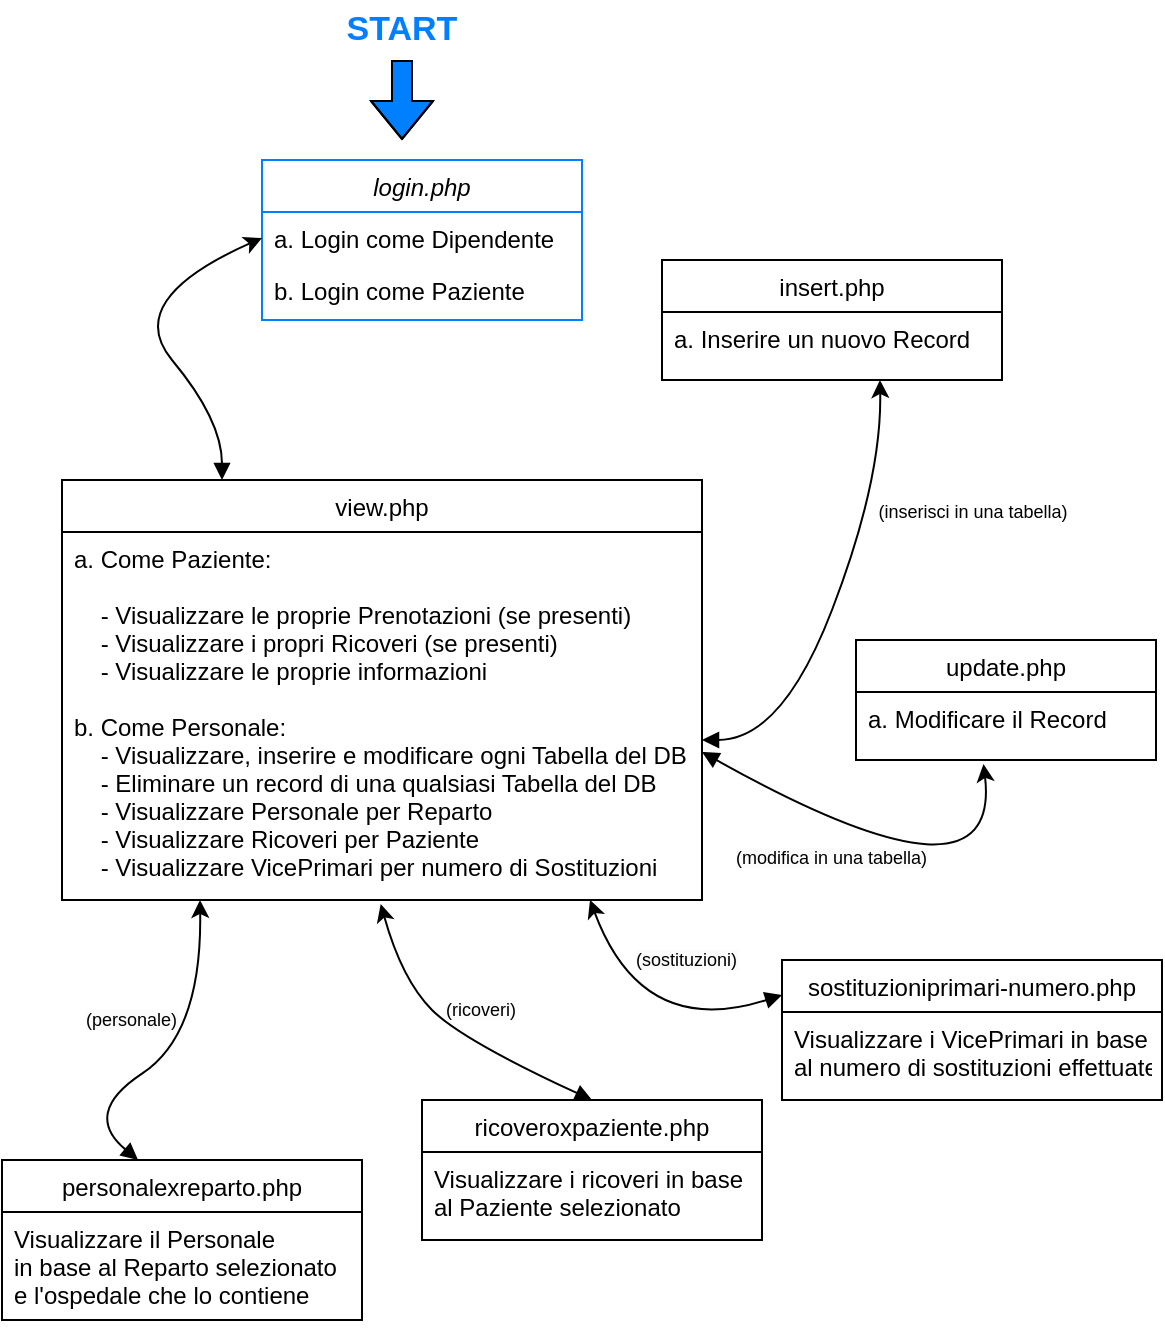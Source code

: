 <mxfile version="24.5.4" type="google">
  <diagram id="C5RBs43oDa-KdzZeNtuy" name="Page-1">
    <mxGraphModel dx="1034" dy="458" grid="1" gridSize="10" guides="1" tooltips="1" connect="1" arrows="1" fold="1" page="1" pageScale="1" pageWidth="827" pageHeight="1169" math="0" shadow="0">
      <root>
        <mxCell id="WIyWlLk6GJQsqaUBKTNV-0" />
        <mxCell id="WIyWlLk6GJQsqaUBKTNV-1" parent="WIyWlLk6GJQsqaUBKTNV-0" />
        <mxCell id="zkfFHV4jXpPFQw0GAbJ--0" value="login.php" style="swimlane;fontStyle=2;align=center;verticalAlign=top;childLayout=stackLayout;horizontal=1;startSize=26;horizontalStack=0;resizeParent=1;resizeLast=0;collapsible=1;marginBottom=0;rounded=0;shadow=0;strokeWidth=1;strokeColor=#007FFF;" parent="WIyWlLk6GJQsqaUBKTNV-1" vertex="1">
          <mxGeometry x="220" y="120" width="160" height="80" as="geometry">
            <mxRectangle x="230" y="140" width="160" height="26" as="alternateBounds" />
          </mxGeometry>
        </mxCell>
        <mxCell id="zkfFHV4jXpPFQw0GAbJ--1" value="a. Login come Dipendente &#xa;" style="text;align=left;verticalAlign=top;spacingLeft=4;spacingRight=4;overflow=hidden;rotatable=0;points=[[0,0.5],[1,0.5]];portConstraint=eastwest;" parent="zkfFHV4jXpPFQw0GAbJ--0" vertex="1">
          <mxGeometry y="26" width="160" height="26" as="geometry" />
        </mxCell>
        <mxCell id="zkfFHV4jXpPFQw0GAbJ--2" value="b. Login come Paziente" style="text;align=left;verticalAlign=top;spacingLeft=4;spacingRight=4;overflow=hidden;rotatable=0;points=[[0,0.5],[1,0.5]];portConstraint=eastwest;rounded=0;shadow=0;html=0;" parent="zkfFHV4jXpPFQw0GAbJ--0" vertex="1">
          <mxGeometry y="52" width="160" height="26" as="geometry" />
        </mxCell>
        <mxCell id="zkfFHV4jXpPFQw0GAbJ--6" value="view.php" style="swimlane;fontStyle=0;align=center;verticalAlign=top;childLayout=stackLayout;horizontal=1;startSize=26;horizontalStack=0;resizeParent=1;resizeLast=0;collapsible=1;marginBottom=0;rounded=0;shadow=0;strokeWidth=1;" parent="WIyWlLk6GJQsqaUBKTNV-1" vertex="1">
          <mxGeometry x="120" y="280" width="320" height="210" as="geometry">
            <mxRectangle x="130" y="380" width="160" height="26" as="alternateBounds" />
          </mxGeometry>
        </mxCell>
        <mxCell id="zkfFHV4jXpPFQw0GAbJ--7" value="a. Come Paziente:&#xa;&#xa;    - Visualizzare le proprie Prenotazioni (se presenti)&#xa;    - Visualizzare i propri Ricoveri (se presenti)&#xa;    - Visualizzare le proprie informazioni&#xa;&#xa;b. Come Personale:&#xa;    - Visualizzare, inserire e modificare ogni Tabella del DB&#xa;    - Eliminare un record di una qualsiasi Tabella del DB&#xa;    - Visualizzare Personale per Reparto&#xa;    - Visualizzare Ricoveri per Paziente&#xa;    - Visualizzare VicePrimari per numero di Sostituzioni&#xa;&#xa;&#xa;" style="text;align=left;verticalAlign=top;spacingLeft=4;spacingRight=4;overflow=hidden;rotatable=0;points=[[0,0.5],[1,0.5]];portConstraint=eastwest;" parent="zkfFHV4jXpPFQw0GAbJ--6" vertex="1">
          <mxGeometry y="26" width="320" height="184" as="geometry" />
        </mxCell>
        <mxCell id="gjrWJctj4SQH4WCfAnjb-2" style="edgeStyle=orthogonalEdgeStyle;rounded=0;orthogonalLoop=1;jettySize=auto;html=1;exitX=0.5;exitY=1;exitDx=0;exitDy=0;shape=flexArrow;strokeColor=default;fillColor=#007FFF;" parent="WIyWlLk6GJQsqaUBKTNV-1" source="gjrWJctj4SQH4WCfAnjb-0" edge="1">
          <mxGeometry relative="1" as="geometry">
            <mxPoint x="290" y="110" as="targetPoint" />
          </mxGeometry>
        </mxCell>
        <mxCell id="gjrWJctj4SQH4WCfAnjb-0" value="&lt;b&gt;&lt;font color=&quot;#007fff&quot; style=&quot;font-size: 17px;&quot;&gt;START&lt;/font&gt;&lt;/b&gt;" style="text;html=1;align=center;verticalAlign=middle;whiteSpace=wrap;rounded=0;" parent="WIyWlLk6GJQsqaUBKTNV-1" vertex="1">
          <mxGeometry x="260" y="40" width="60" height="30" as="geometry" />
        </mxCell>
        <mxCell id="gjrWJctj4SQH4WCfAnjb-4" value="" style="curved=1;endArrow=classic;html=1;rounded=0;entryX=0;entryY=0.5;entryDx=0;entryDy=0;exitX=0.25;exitY=0;exitDx=0;exitDy=0;startArrow=block;startFill=1;" parent="WIyWlLk6GJQsqaUBKTNV-1" source="zkfFHV4jXpPFQw0GAbJ--6" target="zkfFHV4jXpPFQw0GAbJ--1" edge="1">
          <mxGeometry width="50" height="50" relative="1" as="geometry">
            <mxPoint x="290" y="340" as="sourcePoint" />
            <mxPoint x="340" y="290" as="targetPoint" />
            <Array as="points">
              <mxPoint x="200" y="250" />
              <mxPoint x="150" y="190" />
            </Array>
          </mxGeometry>
        </mxCell>
        <mxCell id="gjrWJctj4SQH4WCfAnjb-6" value="insert.php" style="swimlane;fontStyle=0;align=center;verticalAlign=top;childLayout=stackLayout;horizontal=1;startSize=26;horizontalStack=0;resizeParent=1;resizeLast=0;collapsible=1;marginBottom=0;rounded=0;shadow=0;strokeWidth=1;" parent="WIyWlLk6GJQsqaUBKTNV-1" vertex="1">
          <mxGeometry x="420" y="170" width="170" height="60" as="geometry">
            <mxRectangle x="130" y="380" width="160" height="26" as="alternateBounds" />
          </mxGeometry>
        </mxCell>
        <mxCell id="gjrWJctj4SQH4WCfAnjb-7" value="a. Inserire un nuovo Record&#xa;&#xa;" style="text;align=left;verticalAlign=top;spacingLeft=4;spacingRight=4;overflow=hidden;rotatable=0;points=[[0,0.5],[1,0.5]];portConstraint=eastwest;" parent="gjrWJctj4SQH4WCfAnjb-6" vertex="1">
          <mxGeometry y="26" width="170" height="34" as="geometry" />
        </mxCell>
        <mxCell id="gjrWJctj4SQH4WCfAnjb-9" value="" style="curved=1;endArrow=classic;html=1;rounded=0;entryX=0.641;entryY=1;entryDx=0;entryDy=0;entryPerimeter=0;startArrow=block;startFill=1;" parent="WIyWlLk6GJQsqaUBKTNV-1" target="gjrWJctj4SQH4WCfAnjb-7" edge="1">
          <mxGeometry width="50" height="50" relative="1" as="geometry">
            <mxPoint x="440" y="410" as="sourcePoint" />
            <mxPoint x="480" y="360" as="targetPoint" />
            <Array as="points">
              <mxPoint x="480" y="410" />
              <mxPoint x="530" y="280" />
            </Array>
          </mxGeometry>
        </mxCell>
        <mxCell id="gjrWJctj4SQH4WCfAnjb-11" value="update.php" style="swimlane;fontStyle=0;align=center;verticalAlign=top;childLayout=stackLayout;horizontal=1;startSize=26;horizontalStack=0;resizeParent=1;resizeLast=0;collapsible=1;marginBottom=0;rounded=0;shadow=0;strokeWidth=1;" parent="WIyWlLk6GJQsqaUBKTNV-1" vertex="1">
          <mxGeometry x="517" y="360" width="150" height="60" as="geometry">
            <mxRectangle x="130" y="380" width="160" height="26" as="alternateBounds" />
          </mxGeometry>
        </mxCell>
        <mxCell id="gjrWJctj4SQH4WCfAnjb-12" value="a. Modificare il Record&#xa;&#xa;" style="text;align=left;verticalAlign=top;spacingLeft=4;spacingRight=4;overflow=hidden;rotatable=0;points=[[0,0.5],[1,0.5]];portConstraint=eastwest;" parent="gjrWJctj4SQH4WCfAnjb-11" vertex="1">
          <mxGeometry y="26" width="150" height="34" as="geometry" />
        </mxCell>
        <mxCell id="gjrWJctj4SQH4WCfAnjb-18" value="" style="curved=1;endArrow=classic;html=1;rounded=0;entryX=0.425;entryY=1.059;entryDx=0;entryDy=0;entryPerimeter=0;startArrow=block;startFill=1;" parent="WIyWlLk6GJQsqaUBKTNV-1" target="gjrWJctj4SQH4WCfAnjb-12" edge="1">
          <mxGeometry width="50" height="50" relative="1" as="geometry">
            <mxPoint x="440" y="416" as="sourcePoint" />
            <mxPoint x="550" y="490" as="targetPoint" />
            <Array as="points">
              <mxPoint x="590" y="500" />
            </Array>
          </mxGeometry>
        </mxCell>
        <mxCell id="gjrWJctj4SQH4WCfAnjb-19" value="" style="curved=1;endArrow=classic;html=1;rounded=0;startArrow=block;startFill=1;exitX=0.378;exitY=0;exitDx=0;exitDy=0;exitPerimeter=0;" parent="WIyWlLk6GJQsqaUBKTNV-1" source="gjrWJctj4SQH4WCfAnjb-23" edge="1">
          <mxGeometry width="50" height="50" relative="1" as="geometry">
            <mxPoint x="110" y="616.69" as="sourcePoint" />
            <mxPoint x="189" y="490" as="targetPoint" />
            <Array as="points">
              <mxPoint x="130" y="596.69" />
              <mxPoint x="190" y="557" />
            </Array>
          </mxGeometry>
        </mxCell>
        <mxCell id="gjrWJctj4SQH4WCfAnjb-21" value="" style="curved=1;endArrow=classic;html=1;rounded=0;entryX=0.498;entryY=1.011;entryDx=0;entryDy=0;entryPerimeter=0;startArrow=block;startFill=1;exitX=0.5;exitY=0;exitDx=0;exitDy=0;" parent="WIyWlLk6GJQsqaUBKTNV-1" source="gjrWJctj4SQH4WCfAnjb-25" target="zkfFHV4jXpPFQw0GAbJ--7" edge="1">
          <mxGeometry width="50" height="50" relative="1" as="geometry">
            <mxPoint x="270" y="620" as="sourcePoint" />
            <mxPoint x="310" y="530" as="targetPoint" />
            <Array as="points">
              <mxPoint x="320" y="560" />
              <mxPoint x="290" y="530" />
            </Array>
          </mxGeometry>
        </mxCell>
        <mxCell id="gjrWJctj4SQH4WCfAnjb-22" value="" style="curved=1;endArrow=classic;html=1;rounded=0;entryX=0.825;entryY=1;entryDx=0;entryDy=0;entryPerimeter=0;startArrow=block;startFill=1;exitX=0;exitY=0.25;exitDx=0;exitDy=0;" parent="WIyWlLk6GJQsqaUBKTNV-1" source="gjrWJctj4SQH4WCfAnjb-27" target="zkfFHV4jXpPFQw0GAbJ--7" edge="1">
          <mxGeometry width="50" height="50" relative="1" as="geometry">
            <mxPoint x="430" y="610" as="sourcePoint" />
            <mxPoint x="310" y="530" as="targetPoint" />
            <Array as="points">
              <mxPoint x="410" y="560" />
            </Array>
          </mxGeometry>
        </mxCell>
        <mxCell id="gjrWJctj4SQH4WCfAnjb-23" value="personalexreparto.php" style="swimlane;fontStyle=0;align=center;verticalAlign=top;childLayout=stackLayout;horizontal=1;startSize=26;horizontalStack=0;resizeParent=1;resizeLast=0;collapsible=1;marginBottom=0;rounded=0;shadow=0;strokeWidth=1;" parent="WIyWlLk6GJQsqaUBKTNV-1" vertex="1">
          <mxGeometry x="90" y="620" width="180" height="80" as="geometry">
            <mxRectangle x="130" y="380" width="160" height="26" as="alternateBounds" />
          </mxGeometry>
        </mxCell>
        <mxCell id="gjrWJctj4SQH4WCfAnjb-24" value="Visualizzare il Personale &#xa;in base al Reparto selezionato&#xa;e l&#39;ospedale che lo contiene" style="text;align=left;verticalAlign=top;spacingLeft=4;spacingRight=4;overflow=hidden;rotatable=0;points=[[0,0.5],[1,0.5]];portConstraint=eastwest;" parent="gjrWJctj4SQH4WCfAnjb-23" vertex="1">
          <mxGeometry y="26" width="180" height="54" as="geometry" />
        </mxCell>
        <mxCell id="gjrWJctj4SQH4WCfAnjb-25" value="ricoveroxpaziente.php" style="swimlane;fontStyle=0;align=center;verticalAlign=top;childLayout=stackLayout;horizontal=1;startSize=26;horizontalStack=0;resizeParent=1;resizeLast=0;collapsible=1;marginBottom=0;rounded=0;shadow=0;strokeWidth=1;" parent="WIyWlLk6GJQsqaUBKTNV-1" vertex="1">
          <mxGeometry x="300" y="590" width="170" height="70" as="geometry">
            <mxRectangle x="130" y="380" width="160" height="26" as="alternateBounds" />
          </mxGeometry>
        </mxCell>
        <mxCell id="gjrWJctj4SQH4WCfAnjb-26" value="Visualizzare i ricoveri in base  &#xa;al Paziente selezionato&#xa;" style="text;align=left;verticalAlign=top;spacingLeft=4;spacingRight=4;overflow=hidden;rotatable=0;points=[[0,0.5],[1,0.5]];portConstraint=eastwest;" parent="gjrWJctj4SQH4WCfAnjb-25" vertex="1">
          <mxGeometry y="26" width="170" height="34" as="geometry" />
        </mxCell>
        <mxCell id="gjrWJctj4SQH4WCfAnjb-27" value="sostituzioniprimari-numero.php" style="swimlane;fontStyle=0;align=center;verticalAlign=top;childLayout=stackLayout;horizontal=1;startSize=26;horizontalStack=0;resizeParent=1;resizeLast=0;collapsible=1;marginBottom=0;rounded=0;shadow=0;strokeWidth=1;" parent="WIyWlLk6GJQsqaUBKTNV-1" vertex="1">
          <mxGeometry x="480" y="520" width="190" height="70" as="geometry">
            <mxRectangle x="130" y="380" width="160" height="26" as="alternateBounds" />
          </mxGeometry>
        </mxCell>
        <mxCell id="gjrWJctj4SQH4WCfAnjb-28" value="Visualizzare i VicePrimari in base  &#xa;al numero di sostituzioni effettuate&#xa;" style="text;align=left;verticalAlign=top;spacingLeft=4;spacingRight=4;overflow=hidden;rotatable=0;points=[[0,0.5],[1,0.5]];portConstraint=eastwest;" parent="gjrWJctj4SQH4WCfAnjb-27" vertex="1">
          <mxGeometry y="26" width="190" height="44" as="geometry" />
        </mxCell>
        <mxCell id="gjrWJctj4SQH4WCfAnjb-30" value="&lt;font style=&quot;font-size: 9px;&quot;&gt;(inserisci in una tabella)&lt;/font&gt;" style="text;html=1;align=center;verticalAlign=middle;resizable=0;points=[];autosize=1;strokeColor=none;fillColor=none;" parent="WIyWlLk6GJQsqaUBKTNV-1" vertex="1">
          <mxGeometry x="515" y="280" width="120" height="30" as="geometry" />
        </mxCell>
        <mxCell id="gjrWJctj4SQH4WCfAnjb-31" value="&lt;span style=&quot;color: rgb(0, 0, 0); font-family: Helvetica; font-size: 9px; font-style: normal; font-variant-ligatures: normal; font-variant-caps: normal; font-weight: 400; letter-spacing: normal; orphans: 2; text-align: center; text-indent: 0px; text-transform: none; widows: 2; word-spacing: 0px; -webkit-text-stroke-width: 0px; white-space: nowrap; background-color: rgb(251, 251, 251); text-decoration-thickness: initial; text-decoration-style: initial; text-decoration-color: initial; display: inline !important; float: none;&quot;&gt;(modifica in una tabella)&lt;/span&gt;" style="text;whiteSpace=wrap;html=1;" parent="WIyWlLk6GJQsqaUBKTNV-1" vertex="1">
          <mxGeometry x="455" y="454" width="110" height="40" as="geometry" />
        </mxCell>
        <mxCell id="gjrWJctj4SQH4WCfAnjb-32" value="&lt;span style=&quot;color: rgb(0, 0, 0); font-family: Helvetica; font-size: 9px; font-style: normal; font-variant-ligatures: normal; font-variant-caps: normal; font-weight: 400; letter-spacing: normal; orphans: 2; text-align: center; text-indent: 0px; text-transform: none; widows: 2; word-spacing: 0px; -webkit-text-stroke-width: 0px; white-space: nowrap; background-color: rgb(251, 251, 251); text-decoration-thickness: initial; text-decoration-style: initial; text-decoration-color: initial; display: inline !important; float: none;&quot;&gt;(personale)&lt;/span&gt;" style="text;whiteSpace=wrap;html=1;" parent="WIyWlLk6GJQsqaUBKTNV-1" vertex="1">
          <mxGeometry x="130" y="535" width="50" height="40" as="geometry" />
        </mxCell>
        <mxCell id="gjrWJctj4SQH4WCfAnjb-33" value="&lt;span style=&quot;color: rgb(0, 0, 0); font-family: Helvetica; font-size: 9px; font-style: normal; font-variant-ligatures: normal; font-variant-caps: normal; font-weight: 400; letter-spacing: normal; orphans: 2; text-align: center; text-indent: 0px; text-transform: none; widows: 2; word-spacing: 0px; -webkit-text-stroke-width: 0px; white-space: nowrap; background-color: rgb(251, 251, 251); text-decoration-thickness: initial; text-decoration-style: initial; text-decoration-color: initial; display: inline !important; float: none;&quot;&gt;(ricoveri)&lt;/span&gt;" style="text;whiteSpace=wrap;html=1;" parent="WIyWlLk6GJQsqaUBKTNV-1" vertex="1">
          <mxGeometry x="310" y="530" width="50" height="40" as="geometry" />
        </mxCell>
        <mxCell id="gjrWJctj4SQH4WCfAnjb-34" value="&lt;span style=&quot;color: rgb(0, 0, 0); font-family: Helvetica; font-size: 9px; font-style: normal; font-variant-ligatures: normal; font-variant-caps: normal; font-weight: 400; letter-spacing: normal; orphans: 2; text-align: center; text-indent: 0px; text-transform: none; widows: 2; word-spacing: 0px; -webkit-text-stroke-width: 0px; white-space: nowrap; background-color: rgb(251, 251, 251); text-decoration-thickness: initial; text-decoration-style: initial; text-decoration-color: initial; display: inline !important; float: none;&quot;&gt;(sostituzioni)&lt;/span&gt;" style="text;whiteSpace=wrap;html=1;" parent="WIyWlLk6GJQsqaUBKTNV-1" vertex="1">
          <mxGeometry x="405" y="505" width="50" height="40" as="geometry" />
        </mxCell>
      </root>
    </mxGraphModel>
  </diagram>
</mxfile>
